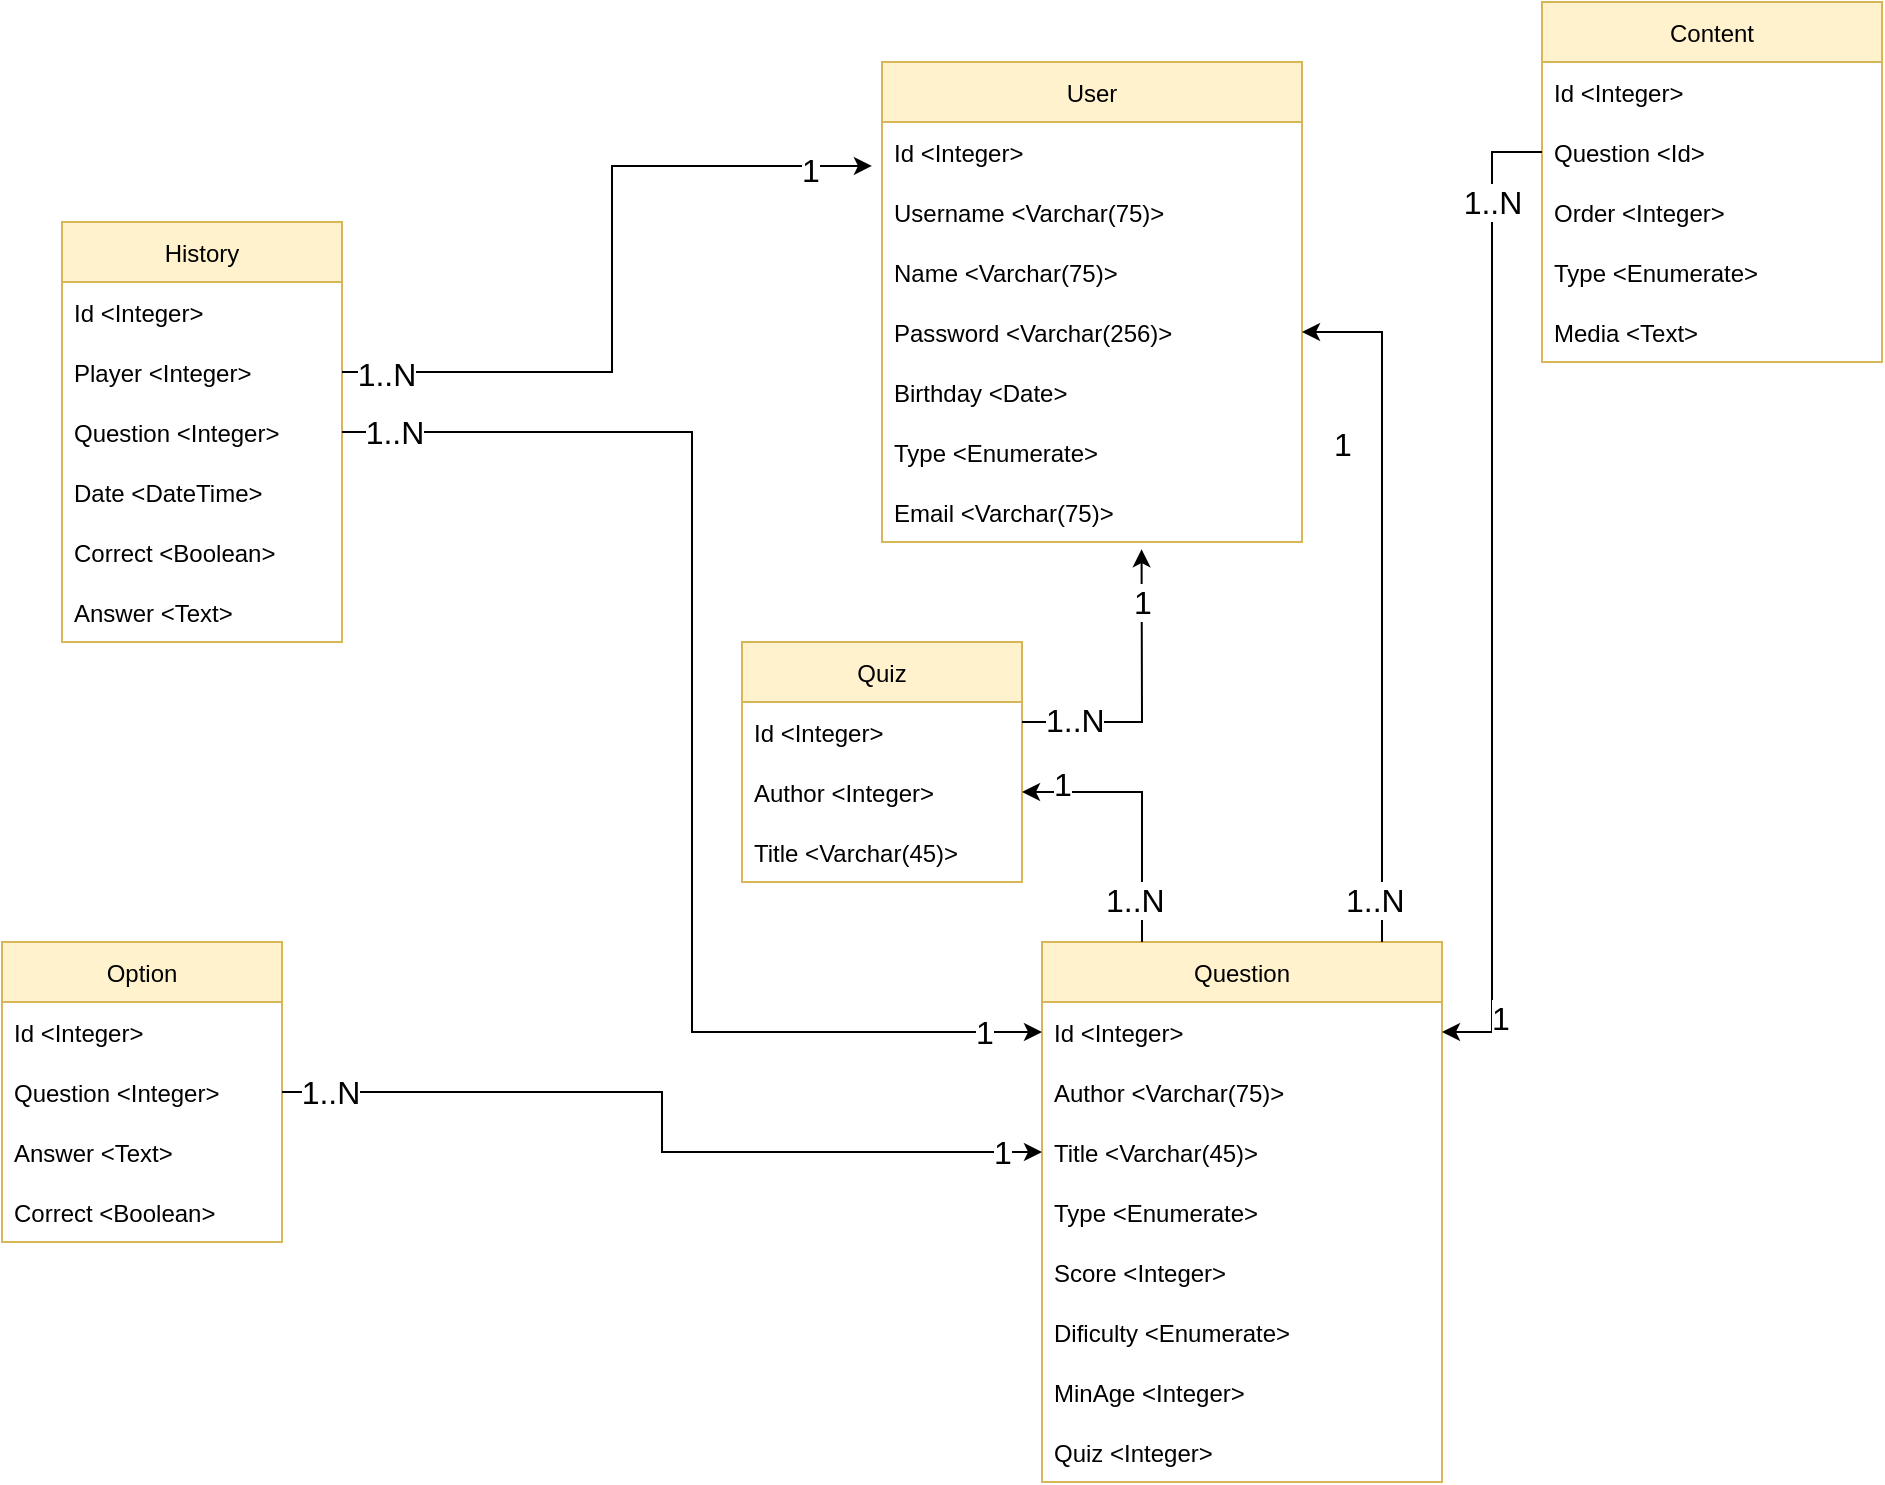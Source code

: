 <mxfile version="20.0.3" type="google"><diagram id="C5RBs43oDa-KdzZeNtuy" name="Page-1"><mxGraphModel grid="1" page="1" gridSize="10" guides="1" tooltips="1" connect="1" arrows="1" fold="1" pageScale="1" pageWidth="827" pageHeight="1169" math="0" shadow="0"><root><mxCell id="WIyWlLk6GJQsqaUBKTNV-0"/><mxCell id="WIyWlLk6GJQsqaUBKTNV-1" parent="WIyWlLk6GJQsqaUBKTNV-0"/><mxCell id="63xllL41VxmH8g1SNJW7-5" value="User" style="swimlane;fontStyle=0;childLayout=stackLayout;horizontal=1;startSize=30;horizontalStack=0;resizeParent=1;resizeParentMax=0;resizeLast=0;collapsible=1;marginBottom=0;fillColor=#fff2cc;strokeColor=#d6b656;" vertex="1" parent="WIyWlLk6GJQsqaUBKTNV-1"><mxGeometry x="190" y="170" width="210" height="240" as="geometry"><mxRectangle x="120" y="150" width="70" height="30" as="alternateBounds"/></mxGeometry></mxCell><mxCell id="63xllL41VxmH8g1SNJW7-6" value="Id &lt;Integer&gt;" style="text;strokeColor=none;fillColor=none;align=left;verticalAlign=middle;spacingLeft=4;spacingRight=4;overflow=hidden;points=[[0,0.5],[1,0.5]];portConstraint=eastwest;rotatable=0;" vertex="1" parent="63xllL41VxmH8g1SNJW7-5"><mxGeometry y="30" width="210" height="30" as="geometry"/></mxCell><mxCell id="8xiDAYF4RennifJso_O8-21" value="Username &lt;Varchar(75)&gt;" style="text;strokeColor=none;fillColor=none;align=left;verticalAlign=middle;spacingLeft=4;spacingRight=4;overflow=hidden;points=[[0,0.5],[1,0.5]];portConstraint=eastwest;rotatable=0;" vertex="1" parent="63xllL41VxmH8g1SNJW7-5"><mxGeometry y="60" width="210" height="30" as="geometry"/></mxCell><mxCell id="63xllL41VxmH8g1SNJW7-7" value="Name &lt;Varchar(75)&gt;" style="text;strokeColor=none;fillColor=none;align=left;verticalAlign=middle;spacingLeft=4;spacingRight=4;overflow=hidden;points=[[0,0.5],[1,0.5]];portConstraint=eastwest;rotatable=0;" vertex="1" parent="63xllL41VxmH8g1SNJW7-5"><mxGeometry y="90" width="210" height="30" as="geometry"/></mxCell><mxCell id="63xllL41VxmH8g1SNJW7-14" value="Password &lt;Varchar(256)&gt;" style="text;strokeColor=none;fillColor=none;align=left;verticalAlign=middle;spacingLeft=4;spacingRight=4;overflow=hidden;points=[[0,0.5],[1,0.5]];portConstraint=eastwest;rotatable=0;" vertex="1" parent="63xllL41VxmH8g1SNJW7-5"><mxGeometry y="120" width="210" height="30" as="geometry"/></mxCell><mxCell id="63xllL41VxmH8g1SNJW7-13" value="Birthday &lt;Date&gt;" style="text;strokeColor=none;fillColor=none;align=left;verticalAlign=middle;spacingLeft=4;spacingRight=4;overflow=hidden;points=[[0,0.5],[1,0.5]];portConstraint=eastwest;rotatable=0;" vertex="1" parent="63xllL41VxmH8g1SNJW7-5"><mxGeometry y="150" width="210" height="30" as="geometry"/></mxCell><mxCell id="8xiDAYF4RennifJso_O8-20" value="Type &lt;Enumerate&gt;" style="text;strokeColor=none;fillColor=none;align=left;verticalAlign=middle;spacingLeft=4;spacingRight=4;overflow=hidden;points=[[0,0.5],[1,0.5]];portConstraint=eastwest;rotatable=0;" vertex="1" parent="63xllL41VxmH8g1SNJW7-5"><mxGeometry y="180" width="210" height="30" as="geometry"/></mxCell><mxCell id="y5rM6KtzvbVTjzNHWNL2-6" value="Email &lt;Varchar(75)&gt;" style="text;strokeColor=none;fillColor=none;align=left;verticalAlign=middle;spacingLeft=4;spacingRight=4;overflow=hidden;points=[[0,0.5],[1,0.5]];portConstraint=eastwest;rotatable=0;" vertex="1" parent="63xllL41VxmH8g1SNJW7-5"><mxGeometry y="210" width="210" height="30" as="geometry"/></mxCell><mxCell id="63xllL41VxmH8g1SNJW7-22" value="Question" style="swimlane;fontStyle=0;childLayout=stackLayout;horizontal=1;startSize=30;horizontalStack=0;resizeParent=1;resizeParentMax=0;resizeLast=0;collapsible=1;marginBottom=0;fillColor=#fff2cc;strokeColor=#d6b656;" vertex="1" parent="WIyWlLk6GJQsqaUBKTNV-1"><mxGeometry x="270" y="610" width="200" height="270" as="geometry"/></mxCell><mxCell id="63xllL41VxmH8g1SNJW7-24" value="Id &lt;Integer&gt;" style="text;strokeColor=none;fillColor=none;align=left;verticalAlign=middle;spacingLeft=4;spacingRight=4;overflow=hidden;points=[[0,0.5],[1,0.5]];portConstraint=eastwest;rotatable=0;" vertex="1" parent="63xllL41VxmH8g1SNJW7-22"><mxGeometry y="30" width="200" height="30" as="geometry"/></mxCell><mxCell id="63xllL41VxmH8g1SNJW7-61" value="Author &lt;Varchar(75)&gt;" style="text;strokeColor=none;fillColor=none;align=left;verticalAlign=middle;spacingLeft=4;spacingRight=4;overflow=hidden;points=[[0,0.5],[1,0.5]];portConstraint=eastwest;rotatable=0;" vertex="1" parent="63xllL41VxmH8g1SNJW7-22"><mxGeometry y="60" width="200" height="30" as="geometry"/></mxCell><mxCell id="63xllL41VxmH8g1SNJW7-25" value="Title &lt;Varchar(45)&gt;" style="text;strokeColor=none;fillColor=none;align=left;verticalAlign=middle;spacingLeft=4;spacingRight=4;overflow=hidden;points=[[0,0.5],[1,0.5]];portConstraint=eastwest;rotatable=0;" vertex="1" parent="63xllL41VxmH8g1SNJW7-22"><mxGeometry y="90" width="200" height="30" as="geometry"/></mxCell><mxCell id="63xllL41VxmH8g1SNJW7-27" value="Type &lt;Enumerate&gt;" style="text;strokeColor=none;fillColor=none;align=left;verticalAlign=middle;spacingLeft=4;spacingRight=4;overflow=hidden;points=[[0,0.5],[1,0.5]];portConstraint=eastwest;rotatable=0;" vertex="1" parent="63xllL41VxmH8g1SNJW7-22"><mxGeometry y="120" width="200" height="30" as="geometry"/></mxCell><mxCell id="y5rM6KtzvbVTjzNHWNL2-1" value="Score &lt;Integer&gt;" style="text;strokeColor=none;fillColor=none;align=left;verticalAlign=middle;spacingLeft=4;spacingRight=4;overflow=hidden;points=[[0,0.5],[1,0.5]];portConstraint=eastwest;rotatable=0;" vertex="1" parent="63xllL41VxmH8g1SNJW7-22"><mxGeometry y="150" width="200" height="30" as="geometry"/></mxCell><mxCell id="y5rM6KtzvbVTjzNHWNL2-2" value="Dificulty &lt;Enumerate&gt;" style="text;strokeColor=none;fillColor=none;align=left;verticalAlign=middle;spacingLeft=4;spacingRight=4;overflow=hidden;points=[[0,0.5],[1,0.5]];portConstraint=eastwest;rotatable=0;" vertex="1" parent="63xllL41VxmH8g1SNJW7-22"><mxGeometry y="180" width="200" height="30" as="geometry"/></mxCell><mxCell id="y5rM6KtzvbVTjzNHWNL2-3" value="MinAge &lt;Integer&gt;" style="text;strokeColor=none;fillColor=none;align=left;verticalAlign=middle;spacingLeft=4;spacingRight=4;overflow=hidden;points=[[0,0.5],[1,0.5]];portConstraint=eastwest;rotatable=0;" vertex="1" parent="63xllL41VxmH8g1SNJW7-22"><mxGeometry y="210" width="200" height="30" as="geometry"/></mxCell><mxCell id="8xiDAYF4RennifJso_O8-10" value="Quiz &lt;Integer&gt;" style="text;strokeColor=none;fillColor=none;align=left;verticalAlign=middle;spacingLeft=4;spacingRight=4;overflow=hidden;points=[[0,0.5],[1,0.5]];portConstraint=eastwest;rotatable=0;" vertex="1" parent="63xllL41VxmH8g1SNJW7-22"><mxGeometry y="240" width="200" height="30" as="geometry"/></mxCell><mxCell id="63xllL41VxmH8g1SNJW7-32" value="Option" style="swimlane;fontStyle=0;childLayout=stackLayout;horizontal=1;startSize=30;horizontalStack=0;resizeParent=1;resizeParentMax=0;resizeLast=0;collapsible=1;marginBottom=0;fillColor=#fff2cc;strokeColor=#d6b656;" vertex="1" parent="WIyWlLk6GJQsqaUBKTNV-1"><mxGeometry x="-250" y="610" width="140" height="150" as="geometry"/></mxCell><mxCell id="63xllL41VxmH8g1SNJW7-33" value="Id &lt;Integer&gt;" style="text;strokeColor=none;fillColor=none;align=left;verticalAlign=middle;spacingLeft=4;spacingRight=4;overflow=hidden;points=[[0,0.5],[1,0.5]];portConstraint=eastwest;rotatable=0;" vertex="1" parent="63xllL41VxmH8g1SNJW7-32"><mxGeometry y="30" width="140" height="30" as="geometry"/></mxCell><mxCell id="63xllL41VxmH8g1SNJW7-55" value="Question &lt;Integer&gt;" style="text;strokeColor=none;fillColor=none;align=left;verticalAlign=middle;spacingLeft=4;spacingRight=4;overflow=hidden;points=[[0,0.5],[1,0.5]];portConstraint=eastwest;rotatable=0;" vertex="1" parent="63xllL41VxmH8g1SNJW7-32"><mxGeometry y="60" width="140" height="30" as="geometry"/></mxCell><mxCell id="63xllL41VxmH8g1SNJW7-34" value="Answer &lt;Text&gt;" style="text;strokeColor=none;fillColor=none;align=left;verticalAlign=middle;spacingLeft=4;spacingRight=4;overflow=hidden;points=[[0,0.5],[1,0.5]];portConstraint=eastwest;rotatable=0;" vertex="1" parent="63xllL41VxmH8g1SNJW7-32"><mxGeometry y="90" width="140" height="30" as="geometry"/></mxCell><mxCell id="63xllL41VxmH8g1SNJW7-35" value="Correct &lt;Boolean&gt;" style="text;strokeColor=none;fillColor=none;align=left;verticalAlign=middle;spacingLeft=4;spacingRight=4;overflow=hidden;points=[[0,0.5],[1,0.5]];portConstraint=eastwest;rotatable=0;" vertex="1" parent="63xllL41VxmH8g1SNJW7-32"><mxGeometry y="120" width="140" height="30" as="geometry"/></mxCell><mxCell id="63xllL41VxmH8g1SNJW7-37" value="Content" style="swimlane;fontStyle=0;childLayout=stackLayout;horizontal=1;startSize=30;horizontalStack=0;resizeParent=1;resizeParentMax=0;resizeLast=0;collapsible=1;marginBottom=0;fillColor=#fff2cc;strokeColor=#d6b656;" vertex="1" parent="WIyWlLk6GJQsqaUBKTNV-1"><mxGeometry x="520" y="140" width="170" height="180" as="geometry"/></mxCell><mxCell id="8xiDAYF4RennifJso_O8-1" value="Id &lt;Integer&gt;" style="text;strokeColor=none;fillColor=none;align=left;verticalAlign=middle;spacingLeft=4;spacingRight=4;overflow=hidden;points=[[0,0.5],[1,0.5]];portConstraint=eastwest;rotatable=0;" vertex="1" parent="63xllL41VxmH8g1SNJW7-37"><mxGeometry y="30" width="170" height="30" as="geometry"/></mxCell><mxCell id="63xllL41VxmH8g1SNJW7-59" value="Question &lt;Id&gt;" style="text;strokeColor=none;fillColor=none;align=left;verticalAlign=middle;spacingLeft=4;spacingRight=4;overflow=hidden;points=[[0,0.5],[1,0.5]];portConstraint=eastwest;rotatable=0;" vertex="1" parent="63xllL41VxmH8g1SNJW7-37"><mxGeometry y="60" width="170" height="30" as="geometry"/></mxCell><mxCell id="63xllL41VxmH8g1SNJW7-40" value="Order &lt;Integer&gt;" style="text;strokeColor=none;fillColor=none;align=left;verticalAlign=middle;spacingLeft=4;spacingRight=4;overflow=hidden;points=[[0,0.5],[1,0.5]];portConstraint=eastwest;rotatable=0;" vertex="1" parent="63xllL41VxmH8g1SNJW7-37"><mxGeometry y="90" width="170" height="30" as="geometry"/></mxCell><mxCell id="63xllL41VxmH8g1SNJW7-45" value="Type &lt;Enumerate&gt;" style="text;strokeColor=none;fillColor=none;align=left;verticalAlign=middle;spacingLeft=4;spacingRight=4;overflow=hidden;points=[[0,0.5],[1,0.5]];portConstraint=eastwest;rotatable=0;" vertex="1" parent="63xllL41VxmH8g1SNJW7-37"><mxGeometry y="120" width="170" height="30" as="geometry"/></mxCell><mxCell id="63xllL41VxmH8g1SNJW7-46" value="Media &lt;Text&gt;" style="text;strokeColor=none;fillColor=none;align=left;verticalAlign=middle;spacingLeft=4;spacingRight=4;overflow=hidden;points=[[0,0.5],[1,0.5]];portConstraint=eastwest;rotatable=0;" vertex="1" parent="63xllL41VxmH8g1SNJW7-37"><mxGeometry y="150" width="170" height="30" as="geometry"/></mxCell><mxCell id="63xllL41VxmH8g1SNJW7-60" style="edgeStyle=orthogonalEdgeStyle;rounded=0;orthogonalLoop=1;jettySize=auto;html=1;" edge="1" parent="WIyWlLk6GJQsqaUBKTNV-1" source="63xllL41VxmH8g1SNJW7-59" target="63xllL41VxmH8g1SNJW7-24"><mxGeometry relative="1" as="geometry"/></mxCell><mxCell id="y5rM6KtzvbVTjzNHWNL2-12" value="1" style="edgeLabel;html=1;align=center;verticalAlign=middle;resizable=0;points=[];fontSize=16;" connectable="0" vertex="1" parent="63xllL41VxmH8g1SNJW7-60"><mxGeometry x="0.89" y="3" relative="1" as="geometry"><mxPoint x="1" y="-5" as="offset"/></mxGeometry></mxCell><mxCell id="y5rM6KtzvbVTjzNHWNL2-13" value="1..N" style="edgeLabel;html=1;align=center;verticalAlign=middle;resizable=0;points=[];fontSize=16;" connectable="0" vertex="1" parent="63xllL41VxmH8g1SNJW7-60"><mxGeometry x="-0.795" relative="1" as="geometry"><mxPoint as="offset"/></mxGeometry></mxCell><mxCell id="63xllL41VxmH8g1SNJW7-63" value="History" style="swimlane;fontStyle=0;childLayout=stackLayout;horizontal=1;startSize=30;horizontalStack=0;resizeParent=1;resizeParentMax=0;resizeLast=0;collapsible=1;marginBottom=0;fillColor=#fff2cc;strokeColor=#d6b656;" vertex="1" parent="WIyWlLk6GJQsqaUBKTNV-1"><mxGeometry x="-220" y="250" width="140" height="210" as="geometry"/></mxCell><mxCell id="63xllL41VxmH8g1SNJW7-67" value="Id &lt;Integer&gt;" style="text;strokeColor=none;fillColor=none;align=left;verticalAlign=middle;spacingLeft=4;spacingRight=4;overflow=hidden;points=[[0,0.5],[1,0.5]];portConstraint=eastwest;rotatable=0;" vertex="1" parent="63xllL41VxmH8g1SNJW7-63"><mxGeometry y="30" width="140" height="30" as="geometry"/></mxCell><mxCell id="63xllL41VxmH8g1SNJW7-64" value="Player &lt;Integer&gt;" style="text;strokeColor=none;fillColor=none;align=left;verticalAlign=middle;spacingLeft=4;spacingRight=4;overflow=hidden;points=[[0,0.5],[1,0.5]];portConstraint=eastwest;rotatable=0;" vertex="1" parent="63xllL41VxmH8g1SNJW7-63"><mxGeometry y="60" width="140" height="30" as="geometry"/></mxCell><mxCell id="63xllL41VxmH8g1SNJW7-65" value="Question &lt;Integer&gt;" style="text;strokeColor=none;fillColor=none;align=left;verticalAlign=middle;spacingLeft=4;spacingRight=4;overflow=hidden;points=[[0,0.5],[1,0.5]];portConstraint=eastwest;rotatable=0;" vertex="1" parent="63xllL41VxmH8g1SNJW7-63"><mxGeometry y="90" width="140" height="30" as="geometry"/></mxCell><mxCell id="63xllL41VxmH8g1SNJW7-66" value="Date &lt;DateTime&gt;" style="text;strokeColor=none;fillColor=none;align=left;verticalAlign=middle;spacingLeft=4;spacingRight=4;overflow=hidden;points=[[0,0.5],[1,0.5]];portConstraint=eastwest;rotatable=0;" vertex="1" parent="63xllL41VxmH8g1SNJW7-63"><mxGeometry y="120" width="140" height="30" as="geometry"/></mxCell><mxCell id="63xllL41VxmH8g1SNJW7-68" value="Correct &lt;Boolean&gt;" style="text;strokeColor=none;fillColor=none;align=left;verticalAlign=middle;spacingLeft=4;spacingRight=4;overflow=hidden;points=[[0,0.5],[1,0.5]];portConstraint=eastwest;rotatable=0;" vertex="1" parent="63xllL41VxmH8g1SNJW7-63"><mxGeometry y="150" width="140" height="30" as="geometry"/></mxCell><mxCell id="y5rM6KtzvbVTjzNHWNL2-0" value="Answer &lt;Text&gt;" style="text;strokeColor=none;fillColor=none;align=left;verticalAlign=middle;spacingLeft=4;spacingRight=4;overflow=hidden;points=[[0,0.5],[1,0.5]];portConstraint=eastwest;rotatable=0;" vertex="1" parent="63xllL41VxmH8g1SNJW7-63"><mxGeometry y="180" width="140" height="30" as="geometry"/></mxCell><mxCell id="63xllL41VxmH8g1SNJW7-70" style="edgeStyle=orthogonalEdgeStyle;rounded=0;orthogonalLoop=1;jettySize=auto;html=1;entryX=-0.024;entryY=0.733;entryDx=0;entryDy=0;entryPerimeter=0;" edge="1" parent="WIyWlLk6GJQsqaUBKTNV-1" source="63xllL41VxmH8g1SNJW7-64" target="63xllL41VxmH8g1SNJW7-6"><mxGeometry relative="1" as="geometry"/></mxCell><mxCell id="y5rM6KtzvbVTjzNHWNL2-14" value="1" style="edgeLabel;html=1;align=center;verticalAlign=middle;resizable=0;points=[];fontSize=16;" connectable="0" vertex="1" parent="63xllL41VxmH8g1SNJW7-70"><mxGeometry x="0.832" y="-2" relative="1" as="geometry"><mxPoint as="offset"/></mxGeometry></mxCell><mxCell id="y5rM6KtzvbVTjzNHWNL2-15" value="1..N" style="edgeLabel;html=1;align=center;verticalAlign=middle;resizable=0;points=[];fontSize=16;" connectable="0" vertex="1" parent="63xllL41VxmH8g1SNJW7-70"><mxGeometry x="-0.935" y="-1" relative="1" as="geometry"><mxPoint x="10" as="offset"/></mxGeometry></mxCell><mxCell id="63xllL41VxmH8g1SNJW7-73" style="edgeStyle=orthogonalEdgeStyle;rounded=0;orthogonalLoop=1;jettySize=auto;html=1;entryX=0;entryY=0.5;entryDx=0;entryDy=0;" edge="1" parent="WIyWlLk6GJQsqaUBKTNV-1" source="63xllL41VxmH8g1SNJW7-65" target="63xllL41VxmH8g1SNJW7-24"><mxGeometry relative="1" as="geometry"/></mxCell><mxCell id="y5rM6KtzvbVTjzNHWNL2-16" value="1" style="edgeLabel;html=1;align=center;verticalAlign=middle;resizable=0;points=[];fontSize=16;" connectable="0" vertex="1" parent="63xllL41VxmH8g1SNJW7-73"><mxGeometry x="0.913" y="-2" relative="1" as="geometry"><mxPoint x="-1" y="-2" as="offset"/></mxGeometry></mxCell><mxCell id="y5rM6KtzvbVTjzNHWNL2-17" value="1..N" style="edgeLabel;html=1;align=center;verticalAlign=middle;resizable=0;points=[];fontSize=16;" connectable="0" vertex="1" parent="63xllL41VxmH8g1SNJW7-73"><mxGeometry x="-0.928" relative="1" as="geometry"><mxPoint x="2" as="offset"/></mxGeometry></mxCell><mxCell id="63xllL41VxmH8g1SNJW7-74" style="edgeStyle=orthogonalEdgeStyle;rounded=0;orthogonalLoop=1;jettySize=auto;html=1;entryX=0;entryY=0.5;entryDx=0;entryDy=0;" edge="1" parent="WIyWlLk6GJQsqaUBKTNV-1" source="63xllL41VxmH8g1SNJW7-55" target="63xllL41VxmH8g1SNJW7-25"><mxGeometry relative="1" as="geometry"><mxPoint x="180" y="590" as="targetPoint"/></mxGeometry></mxCell><mxCell id="y5rM6KtzvbVTjzNHWNL2-8" value="&lt;font style=&quot;font-size: 16px&quot;&gt;1..N&lt;/font&gt;" style="edgeLabel;html=1;align=center;verticalAlign=middle;resizable=0;points=[];" connectable="0" vertex="1" parent="63xllL41VxmH8g1SNJW7-74"><mxGeometry x="-0.883" relative="1" as="geometry"><mxPoint as="offset"/></mxGeometry></mxCell><mxCell id="y5rM6KtzvbVTjzNHWNL2-9" value="1" style="edgeLabel;html=1;align=center;verticalAlign=middle;resizable=0;points=[];fontSize=16;" connectable="0" vertex="1" parent="63xllL41VxmH8g1SNJW7-74"><mxGeometry x="0.914" y="-2" relative="1" as="geometry"><mxPoint x="-3" y="-2" as="offset"/></mxGeometry></mxCell><mxCell id="8xiDAYF4RennifJso_O8-2" value="Quiz" style="swimlane;fontStyle=0;childLayout=stackLayout;horizontal=1;startSize=30;horizontalStack=0;resizeParent=1;resizeParentMax=0;resizeLast=0;collapsible=1;marginBottom=0;fillColor=#fff2cc;strokeColor=#d6b656;" vertex="1" parent="WIyWlLk6GJQsqaUBKTNV-1"><mxGeometry x="120" y="460" width="140" height="120" as="geometry"/></mxCell><mxCell id="8xiDAYF4RennifJso_O8-3" value="Id &lt;Integer&gt;" style="text;strokeColor=none;fillColor=none;align=left;verticalAlign=middle;spacingLeft=4;spacingRight=4;overflow=hidden;points=[[0,0.5],[1,0.5]];portConstraint=eastwest;rotatable=0;" vertex="1" parent="8xiDAYF4RennifJso_O8-2"><mxGeometry y="30" width="140" height="30" as="geometry"/></mxCell><mxCell id="8xiDAYF4RennifJso_O8-4" value="Author &lt;Integer&gt;" style="text;strokeColor=none;fillColor=none;align=left;verticalAlign=middle;spacingLeft=4;spacingRight=4;overflow=hidden;points=[[0,0.5],[1,0.5]];portConstraint=eastwest;rotatable=0;" vertex="1" parent="8xiDAYF4RennifJso_O8-2"><mxGeometry y="60" width="140" height="30" as="geometry"/></mxCell><mxCell id="8xiDAYF4RennifJso_O8-5" value="Title &lt;Varchar(45)&gt;" style="text;strokeColor=none;fillColor=none;align=left;verticalAlign=middle;spacingLeft=4;spacingRight=4;overflow=hidden;points=[[0,0.5],[1,0.5]];portConstraint=eastwest;rotatable=0;" vertex="1" parent="8xiDAYF4RennifJso_O8-2"><mxGeometry y="90" width="140" height="30" as="geometry"/></mxCell><mxCell id="7HFERIX-3KGZplDmsRkh-11" value="" style="endArrow=classic;html=1;rounded=0;entryX=1;entryY=0.5;entryDx=0;entryDy=0;exitX=0.85;exitY=0;exitDx=0;exitDy=0;exitPerimeter=0;" edge="1" parent="WIyWlLk6GJQsqaUBKTNV-1" source="63xllL41VxmH8g1SNJW7-22" target="63xllL41VxmH8g1SNJW7-14"><mxGeometry relative="1" as="geometry"><mxPoint x="215" y="450" as="sourcePoint"/><mxPoint x="375" y="450" as="targetPoint"/><Array as="points"><mxPoint x="440" y="460"/><mxPoint x="440" y="305"/></Array></mxGeometry></mxCell><mxCell id="7HFERIX-3KGZplDmsRkh-12" value="1" style="edgeLabel;resizable=0;html=1;align=center;verticalAlign=middle;fontSize=16;" connectable="0" vertex="1" parent="7HFERIX-3KGZplDmsRkh-11"><mxGeometry relative="1" as="geometry"><mxPoint x="-20" y="-77" as="offset"/></mxGeometry></mxCell><mxCell id="7HFERIX-3KGZplDmsRkh-13" value="1..N" style="edgeLabel;resizable=0;html=1;align=left;verticalAlign=bottom;fontSize=16;" connectable="0" vertex="1" parent="7HFERIX-3KGZplDmsRkh-11"><mxGeometry x="-1" relative="1" as="geometry"><mxPoint x="-20" y="-10" as="offset"/></mxGeometry></mxCell><mxCell id="7HFERIX-3KGZplDmsRkh-14" value="" style="endArrow=classic;html=1;rounded=0;fontSize=16;exitX=0.25;exitY=0;exitDx=0;exitDy=0;entryX=1;entryY=0.5;entryDx=0;entryDy=0;" edge="1" parent="WIyWlLk6GJQsqaUBKTNV-1" source="63xllL41VxmH8g1SNJW7-22" target="8xiDAYF4RennifJso_O8-4"><mxGeometry relative="1" as="geometry"><mxPoint x="320" y="600" as="sourcePoint"/><mxPoint x="480" y="600" as="targetPoint"/><Array as="points"><mxPoint x="320" y="535"/></Array></mxGeometry></mxCell><mxCell id="7HFERIX-3KGZplDmsRkh-15" value="1" style="edgeLabel;resizable=0;html=1;align=center;verticalAlign=middle;fontSize=16;" connectable="0" vertex="1" parent="7HFERIX-3KGZplDmsRkh-14"><mxGeometry relative="1" as="geometry"><mxPoint x="-40" y="-12" as="offset"/></mxGeometry></mxCell><mxCell id="7HFERIX-3KGZplDmsRkh-16" value="1..N" style="edgeLabel;resizable=0;html=1;align=left;verticalAlign=bottom;fontSize=16;" connectable="0" vertex="1" parent="7HFERIX-3KGZplDmsRkh-14"><mxGeometry x="-1" relative="1" as="geometry"><mxPoint x="-20" y="-10" as="offset"/></mxGeometry></mxCell><mxCell id="7HFERIX-3KGZplDmsRkh-17" value="" style="endArrow=classic;html=1;rounded=0;fontSize=16;entryX=0.618;entryY=1.12;entryDx=0;entryDy=0;entryPerimeter=0;" edge="1" parent="WIyWlLk6GJQsqaUBKTNV-1" target="y5rM6KtzvbVTjzNHWNL2-6"><mxGeometry relative="1" as="geometry"><mxPoint x="260" y="500" as="sourcePoint"/><mxPoint x="420" y="500" as="targetPoint"/><Array as="points"><mxPoint x="320" y="500"/></Array></mxGeometry></mxCell><mxCell id="7HFERIX-3KGZplDmsRkh-18" value="1" style="edgeLabel;resizable=0;html=1;align=center;verticalAlign=middle;fontSize=16;" connectable="0" vertex="1" parent="7HFERIX-3KGZplDmsRkh-17"><mxGeometry relative="1" as="geometry"><mxPoint y="-47" as="offset"/></mxGeometry></mxCell><mxCell id="7HFERIX-3KGZplDmsRkh-19" value="1..N" style="edgeLabel;resizable=0;html=1;align=left;verticalAlign=bottom;fontSize=16;" connectable="0" vertex="1" parent="7HFERIX-3KGZplDmsRkh-17"><mxGeometry x="-1" relative="1" as="geometry"><mxPoint x="10" y="10" as="offset"/></mxGeometry></mxCell></root></mxGraphModel></diagram></mxfile>